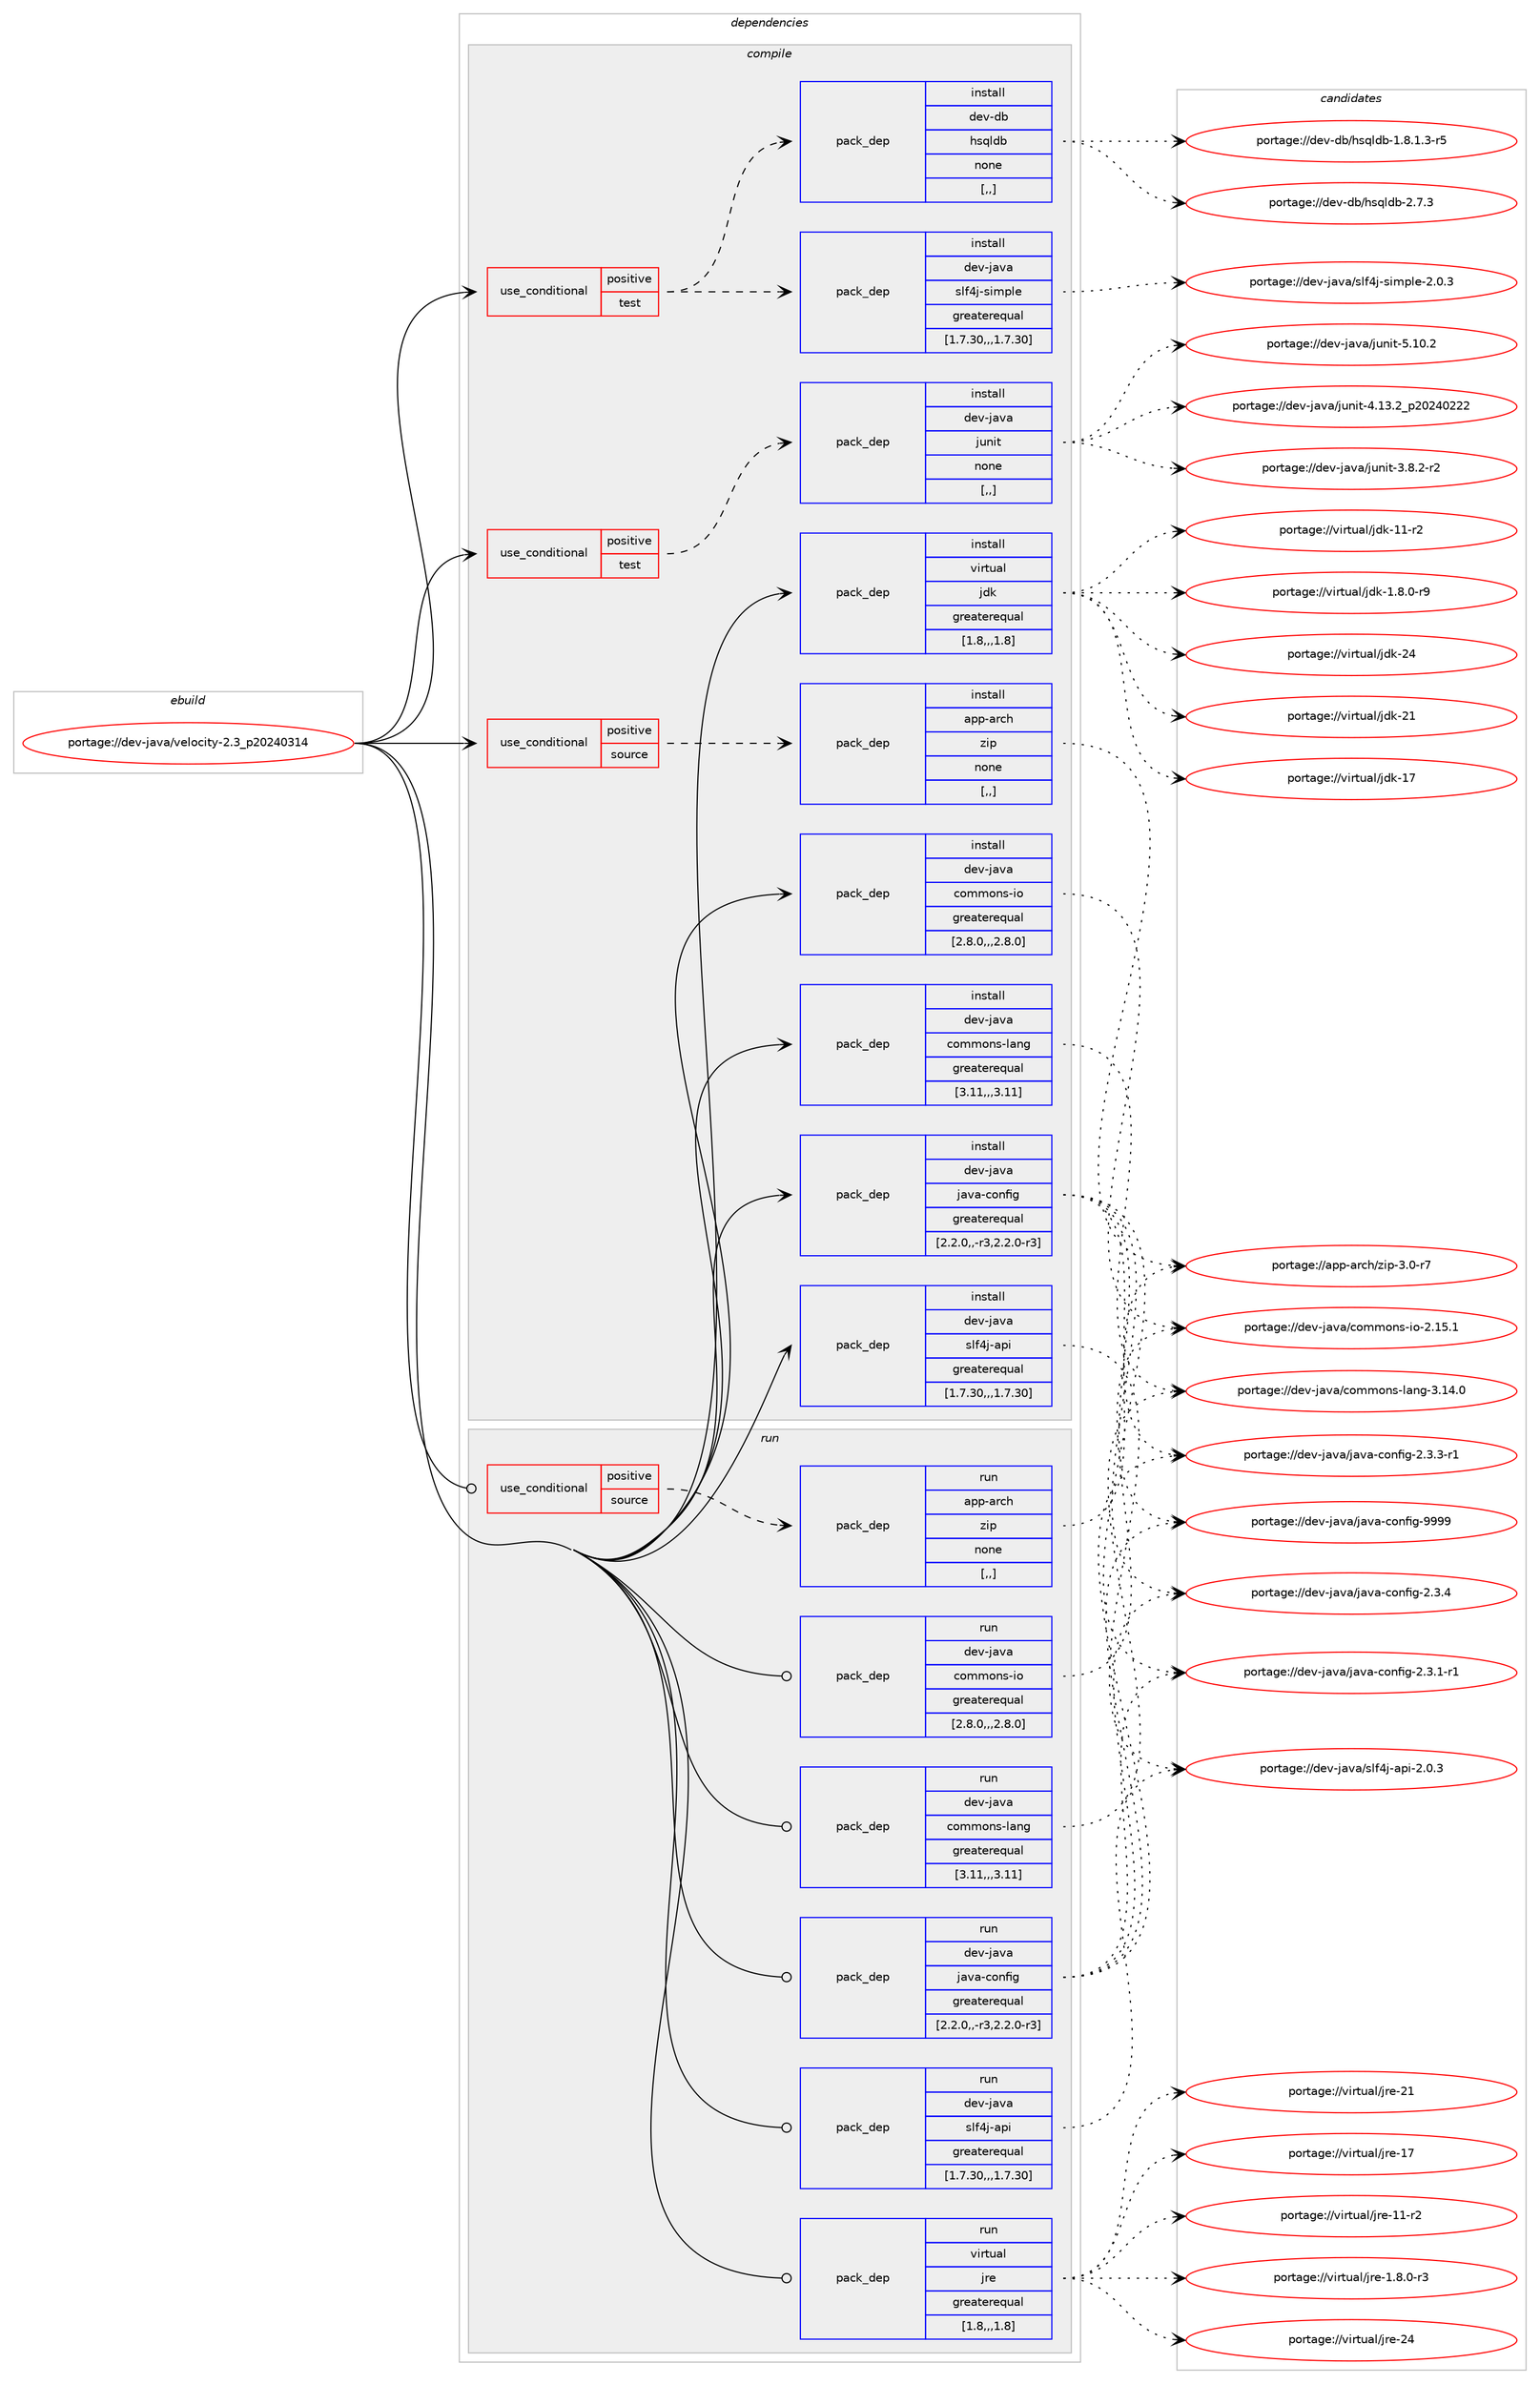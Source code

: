 digraph prolog {

# *************
# Graph options
# *************

newrank=true;
concentrate=true;
compound=true;
graph [rankdir=LR,fontname=Helvetica,fontsize=10,ranksep=1.5];#, ranksep=2.5, nodesep=0.2];
edge  [arrowhead=vee];
node  [fontname=Helvetica,fontsize=10];

# **********
# The ebuild
# **********

subgraph cluster_leftcol {
color=gray;
label=<<i>ebuild</i>>;
id [label="portage://dev-java/velocity-2.3_p20240314", color=red, width=4, href="../dev-java/velocity-2.3_p20240314.svg"];
}

# ****************
# The dependencies
# ****************

subgraph cluster_midcol {
color=gray;
label=<<i>dependencies</i>>;
subgraph cluster_compile {
fillcolor="#eeeeee";
style=filled;
label=<<i>compile</i>>;
subgraph cond22645 {
dependency98042 [label=<<TABLE BORDER="0" CELLBORDER="1" CELLSPACING="0" CELLPADDING="4"><TR><TD ROWSPAN="3" CELLPADDING="10">use_conditional</TD></TR><TR><TD>positive</TD></TR><TR><TD>source</TD></TR></TABLE>>, shape=none, color=red];
subgraph pack74329 {
dependency98043 [label=<<TABLE BORDER="0" CELLBORDER="1" CELLSPACING="0" CELLPADDING="4" WIDTH="220"><TR><TD ROWSPAN="6" CELLPADDING="30">pack_dep</TD></TR><TR><TD WIDTH="110">install</TD></TR><TR><TD>app-arch</TD></TR><TR><TD>zip</TD></TR><TR><TD>none</TD></TR><TR><TD>[,,]</TD></TR></TABLE>>, shape=none, color=blue];
}
dependency98042:e -> dependency98043:w [weight=20,style="dashed",arrowhead="vee"];
}
id:e -> dependency98042:w [weight=20,style="solid",arrowhead="vee"];
subgraph cond22646 {
dependency98044 [label=<<TABLE BORDER="0" CELLBORDER="1" CELLSPACING="0" CELLPADDING="4"><TR><TD ROWSPAN="3" CELLPADDING="10">use_conditional</TD></TR><TR><TD>positive</TD></TR><TR><TD>test</TD></TR></TABLE>>, shape=none, color=red];
subgraph pack74330 {
dependency98045 [label=<<TABLE BORDER="0" CELLBORDER="1" CELLSPACING="0" CELLPADDING="4" WIDTH="220"><TR><TD ROWSPAN="6" CELLPADDING="30">pack_dep</TD></TR><TR><TD WIDTH="110">install</TD></TR><TR><TD>dev-db</TD></TR><TR><TD>hsqldb</TD></TR><TR><TD>none</TD></TR><TR><TD>[,,]</TD></TR></TABLE>>, shape=none, color=blue];
}
dependency98044:e -> dependency98045:w [weight=20,style="dashed",arrowhead="vee"];
subgraph pack74331 {
dependency98046 [label=<<TABLE BORDER="0" CELLBORDER="1" CELLSPACING="0" CELLPADDING="4" WIDTH="220"><TR><TD ROWSPAN="6" CELLPADDING="30">pack_dep</TD></TR><TR><TD WIDTH="110">install</TD></TR><TR><TD>dev-java</TD></TR><TR><TD>slf4j-simple</TD></TR><TR><TD>greaterequal</TD></TR><TR><TD>[1.7.30,,,1.7.30]</TD></TR></TABLE>>, shape=none, color=blue];
}
dependency98044:e -> dependency98046:w [weight=20,style="dashed",arrowhead="vee"];
}
id:e -> dependency98044:w [weight=20,style="solid",arrowhead="vee"];
subgraph cond22647 {
dependency98047 [label=<<TABLE BORDER="0" CELLBORDER="1" CELLSPACING="0" CELLPADDING="4"><TR><TD ROWSPAN="3" CELLPADDING="10">use_conditional</TD></TR><TR><TD>positive</TD></TR><TR><TD>test</TD></TR></TABLE>>, shape=none, color=red];
subgraph pack74332 {
dependency98048 [label=<<TABLE BORDER="0" CELLBORDER="1" CELLSPACING="0" CELLPADDING="4" WIDTH="220"><TR><TD ROWSPAN="6" CELLPADDING="30">pack_dep</TD></TR><TR><TD WIDTH="110">install</TD></TR><TR><TD>dev-java</TD></TR><TR><TD>junit</TD></TR><TR><TD>none</TD></TR><TR><TD>[,,]</TD></TR></TABLE>>, shape=none, color=blue];
}
dependency98047:e -> dependency98048:w [weight=20,style="dashed",arrowhead="vee"];
}
id:e -> dependency98047:w [weight=20,style="solid",arrowhead="vee"];
subgraph pack74333 {
dependency98049 [label=<<TABLE BORDER="0" CELLBORDER="1" CELLSPACING="0" CELLPADDING="4" WIDTH="220"><TR><TD ROWSPAN="6" CELLPADDING="30">pack_dep</TD></TR><TR><TD WIDTH="110">install</TD></TR><TR><TD>dev-java</TD></TR><TR><TD>commons-io</TD></TR><TR><TD>greaterequal</TD></TR><TR><TD>[2.8.0,,,2.8.0]</TD></TR></TABLE>>, shape=none, color=blue];
}
id:e -> dependency98049:w [weight=20,style="solid",arrowhead="vee"];
subgraph pack74334 {
dependency98050 [label=<<TABLE BORDER="0" CELLBORDER="1" CELLSPACING="0" CELLPADDING="4" WIDTH="220"><TR><TD ROWSPAN="6" CELLPADDING="30">pack_dep</TD></TR><TR><TD WIDTH="110">install</TD></TR><TR><TD>dev-java</TD></TR><TR><TD>commons-lang</TD></TR><TR><TD>greaterequal</TD></TR><TR><TD>[3.11,,,3.11]</TD></TR></TABLE>>, shape=none, color=blue];
}
id:e -> dependency98050:w [weight=20,style="solid",arrowhead="vee"];
subgraph pack74335 {
dependency98051 [label=<<TABLE BORDER="0" CELLBORDER="1" CELLSPACING="0" CELLPADDING="4" WIDTH="220"><TR><TD ROWSPAN="6" CELLPADDING="30">pack_dep</TD></TR><TR><TD WIDTH="110">install</TD></TR><TR><TD>dev-java</TD></TR><TR><TD>java-config</TD></TR><TR><TD>greaterequal</TD></TR><TR><TD>[2.2.0,,-r3,2.2.0-r3]</TD></TR></TABLE>>, shape=none, color=blue];
}
id:e -> dependency98051:w [weight=20,style="solid",arrowhead="vee"];
subgraph pack74336 {
dependency98052 [label=<<TABLE BORDER="0" CELLBORDER="1" CELLSPACING="0" CELLPADDING="4" WIDTH="220"><TR><TD ROWSPAN="6" CELLPADDING="30">pack_dep</TD></TR><TR><TD WIDTH="110">install</TD></TR><TR><TD>dev-java</TD></TR><TR><TD>slf4j-api</TD></TR><TR><TD>greaterequal</TD></TR><TR><TD>[1.7.30,,,1.7.30]</TD></TR></TABLE>>, shape=none, color=blue];
}
id:e -> dependency98052:w [weight=20,style="solid",arrowhead="vee"];
subgraph pack74337 {
dependency98053 [label=<<TABLE BORDER="0" CELLBORDER="1" CELLSPACING="0" CELLPADDING="4" WIDTH="220"><TR><TD ROWSPAN="6" CELLPADDING="30">pack_dep</TD></TR><TR><TD WIDTH="110">install</TD></TR><TR><TD>virtual</TD></TR><TR><TD>jdk</TD></TR><TR><TD>greaterequal</TD></TR><TR><TD>[1.8,,,1.8]</TD></TR></TABLE>>, shape=none, color=blue];
}
id:e -> dependency98053:w [weight=20,style="solid",arrowhead="vee"];
}
subgraph cluster_compileandrun {
fillcolor="#eeeeee";
style=filled;
label=<<i>compile and run</i>>;
}
subgraph cluster_run {
fillcolor="#eeeeee";
style=filled;
label=<<i>run</i>>;
subgraph cond22648 {
dependency98054 [label=<<TABLE BORDER="0" CELLBORDER="1" CELLSPACING="0" CELLPADDING="4"><TR><TD ROWSPAN="3" CELLPADDING="10">use_conditional</TD></TR><TR><TD>positive</TD></TR><TR><TD>source</TD></TR></TABLE>>, shape=none, color=red];
subgraph pack74338 {
dependency98055 [label=<<TABLE BORDER="0" CELLBORDER="1" CELLSPACING="0" CELLPADDING="4" WIDTH="220"><TR><TD ROWSPAN="6" CELLPADDING="30">pack_dep</TD></TR><TR><TD WIDTH="110">run</TD></TR><TR><TD>app-arch</TD></TR><TR><TD>zip</TD></TR><TR><TD>none</TD></TR><TR><TD>[,,]</TD></TR></TABLE>>, shape=none, color=blue];
}
dependency98054:e -> dependency98055:w [weight=20,style="dashed",arrowhead="vee"];
}
id:e -> dependency98054:w [weight=20,style="solid",arrowhead="odot"];
subgraph pack74339 {
dependency98056 [label=<<TABLE BORDER="0" CELLBORDER="1" CELLSPACING="0" CELLPADDING="4" WIDTH="220"><TR><TD ROWSPAN="6" CELLPADDING="30">pack_dep</TD></TR><TR><TD WIDTH="110">run</TD></TR><TR><TD>dev-java</TD></TR><TR><TD>commons-io</TD></TR><TR><TD>greaterequal</TD></TR><TR><TD>[2.8.0,,,2.8.0]</TD></TR></TABLE>>, shape=none, color=blue];
}
id:e -> dependency98056:w [weight=20,style="solid",arrowhead="odot"];
subgraph pack74340 {
dependency98057 [label=<<TABLE BORDER="0" CELLBORDER="1" CELLSPACING="0" CELLPADDING="4" WIDTH="220"><TR><TD ROWSPAN="6" CELLPADDING="30">pack_dep</TD></TR><TR><TD WIDTH="110">run</TD></TR><TR><TD>dev-java</TD></TR><TR><TD>commons-lang</TD></TR><TR><TD>greaterequal</TD></TR><TR><TD>[3.11,,,3.11]</TD></TR></TABLE>>, shape=none, color=blue];
}
id:e -> dependency98057:w [weight=20,style="solid",arrowhead="odot"];
subgraph pack74341 {
dependency98058 [label=<<TABLE BORDER="0" CELLBORDER="1" CELLSPACING="0" CELLPADDING="4" WIDTH="220"><TR><TD ROWSPAN="6" CELLPADDING="30">pack_dep</TD></TR><TR><TD WIDTH="110">run</TD></TR><TR><TD>dev-java</TD></TR><TR><TD>java-config</TD></TR><TR><TD>greaterequal</TD></TR><TR><TD>[2.2.0,,-r3,2.2.0-r3]</TD></TR></TABLE>>, shape=none, color=blue];
}
id:e -> dependency98058:w [weight=20,style="solid",arrowhead="odot"];
subgraph pack74342 {
dependency98059 [label=<<TABLE BORDER="0" CELLBORDER="1" CELLSPACING="0" CELLPADDING="4" WIDTH="220"><TR><TD ROWSPAN="6" CELLPADDING="30">pack_dep</TD></TR><TR><TD WIDTH="110">run</TD></TR><TR><TD>dev-java</TD></TR><TR><TD>slf4j-api</TD></TR><TR><TD>greaterequal</TD></TR><TR><TD>[1.7.30,,,1.7.30]</TD></TR></TABLE>>, shape=none, color=blue];
}
id:e -> dependency98059:w [weight=20,style="solid",arrowhead="odot"];
subgraph pack74343 {
dependency98060 [label=<<TABLE BORDER="0" CELLBORDER="1" CELLSPACING="0" CELLPADDING="4" WIDTH="220"><TR><TD ROWSPAN="6" CELLPADDING="30">pack_dep</TD></TR><TR><TD WIDTH="110">run</TD></TR><TR><TD>virtual</TD></TR><TR><TD>jre</TD></TR><TR><TD>greaterequal</TD></TR><TR><TD>[1.8,,,1.8]</TD></TR></TABLE>>, shape=none, color=blue];
}
id:e -> dependency98060:w [weight=20,style="solid",arrowhead="odot"];
}
}

# **************
# The candidates
# **************

subgraph cluster_choices {
rank=same;
color=gray;
label=<<i>candidates</i>>;

subgraph choice74329 {
color=black;
nodesep=1;
choice9711211245971149910447122105112455146484511455 [label="portage://app-arch/zip-3.0-r7", color=red, width=4,href="../app-arch/zip-3.0-r7.svg"];
dependency98043:e -> choice9711211245971149910447122105112455146484511455:w [style=dotted,weight="100"];
}
subgraph choice74330 {
color=black;
nodesep=1;
choice10010111845100984710411511310810098455046554651 [label="portage://dev-db/hsqldb-2.7.3", color=red, width=4,href="../dev-db/hsqldb-2.7.3.svg"];
choice1001011184510098471041151131081009845494656464946514511453 [label="portage://dev-db/hsqldb-1.8.1.3-r5", color=red, width=4,href="../dev-db/hsqldb-1.8.1.3-r5.svg"];
dependency98045:e -> choice10010111845100984710411511310810098455046554651:w [style=dotted,weight="100"];
dependency98045:e -> choice1001011184510098471041151131081009845494656464946514511453:w [style=dotted,weight="100"];
}
subgraph choice74331 {
color=black;
nodesep=1;
choice100101118451069711897471151081025210645115105109112108101455046484651 [label="portage://dev-java/slf4j-simple-2.0.3", color=red, width=4,href="../dev-java/slf4j-simple-2.0.3.svg"];
dependency98046:e -> choice100101118451069711897471151081025210645115105109112108101455046484651:w [style=dotted,weight="100"];
}
subgraph choice74332 {
color=black;
nodesep=1;
choice1001011184510697118974710611711010511645534649484650 [label="portage://dev-java/junit-5.10.2", color=red, width=4,href="../dev-java/junit-5.10.2.svg"];
choice1001011184510697118974710611711010511645524649514650951125048505248505050 [label="portage://dev-java/junit-4.13.2_p20240222", color=red, width=4,href="../dev-java/junit-4.13.2_p20240222.svg"];
choice100101118451069711897471061171101051164551465646504511450 [label="portage://dev-java/junit-3.8.2-r2", color=red, width=4,href="../dev-java/junit-3.8.2-r2.svg"];
dependency98048:e -> choice1001011184510697118974710611711010511645534649484650:w [style=dotted,weight="100"];
dependency98048:e -> choice1001011184510697118974710611711010511645524649514650951125048505248505050:w [style=dotted,weight="100"];
dependency98048:e -> choice100101118451069711897471061171101051164551465646504511450:w [style=dotted,weight="100"];
}
subgraph choice74333 {
color=black;
nodesep=1;
choice10010111845106971189747991111091091111101154510511145504649534649 [label="portage://dev-java/commons-io-2.15.1", color=red, width=4,href="../dev-java/commons-io-2.15.1.svg"];
dependency98049:e -> choice10010111845106971189747991111091091111101154510511145504649534649:w [style=dotted,weight="100"];
}
subgraph choice74334 {
color=black;
nodesep=1;
choice1001011184510697118974799111109109111110115451089711010345514649524648 [label="portage://dev-java/commons-lang-3.14.0", color=red, width=4,href="../dev-java/commons-lang-3.14.0.svg"];
dependency98050:e -> choice1001011184510697118974799111109109111110115451089711010345514649524648:w [style=dotted,weight="100"];
}
subgraph choice74335 {
color=black;
nodesep=1;
choice10010111845106971189747106971189745991111101021051034557575757 [label="portage://dev-java/java-config-9999", color=red, width=4,href="../dev-java/java-config-9999.svg"];
choice1001011184510697118974710697118974599111110102105103455046514652 [label="portage://dev-java/java-config-2.3.4", color=red, width=4,href="../dev-java/java-config-2.3.4.svg"];
choice10010111845106971189747106971189745991111101021051034550465146514511449 [label="portage://dev-java/java-config-2.3.3-r1", color=red, width=4,href="../dev-java/java-config-2.3.3-r1.svg"];
choice10010111845106971189747106971189745991111101021051034550465146494511449 [label="portage://dev-java/java-config-2.3.1-r1", color=red, width=4,href="../dev-java/java-config-2.3.1-r1.svg"];
dependency98051:e -> choice10010111845106971189747106971189745991111101021051034557575757:w [style=dotted,weight="100"];
dependency98051:e -> choice1001011184510697118974710697118974599111110102105103455046514652:w [style=dotted,weight="100"];
dependency98051:e -> choice10010111845106971189747106971189745991111101021051034550465146514511449:w [style=dotted,weight="100"];
dependency98051:e -> choice10010111845106971189747106971189745991111101021051034550465146494511449:w [style=dotted,weight="100"];
}
subgraph choice74336 {
color=black;
nodesep=1;
choice10010111845106971189747115108102521064597112105455046484651 [label="portage://dev-java/slf4j-api-2.0.3", color=red, width=4,href="../dev-java/slf4j-api-2.0.3.svg"];
dependency98052:e -> choice10010111845106971189747115108102521064597112105455046484651:w [style=dotted,weight="100"];
}
subgraph choice74337 {
color=black;
nodesep=1;
choice1181051141161179710847106100107455052 [label="portage://virtual/jdk-24", color=red, width=4,href="../virtual/jdk-24.svg"];
choice1181051141161179710847106100107455049 [label="portage://virtual/jdk-21", color=red, width=4,href="../virtual/jdk-21.svg"];
choice1181051141161179710847106100107454955 [label="portage://virtual/jdk-17", color=red, width=4,href="../virtual/jdk-17.svg"];
choice11810511411611797108471061001074549494511450 [label="portage://virtual/jdk-11-r2", color=red, width=4,href="../virtual/jdk-11-r2.svg"];
choice11810511411611797108471061001074549465646484511457 [label="portage://virtual/jdk-1.8.0-r9", color=red, width=4,href="../virtual/jdk-1.8.0-r9.svg"];
dependency98053:e -> choice1181051141161179710847106100107455052:w [style=dotted,weight="100"];
dependency98053:e -> choice1181051141161179710847106100107455049:w [style=dotted,weight="100"];
dependency98053:e -> choice1181051141161179710847106100107454955:w [style=dotted,weight="100"];
dependency98053:e -> choice11810511411611797108471061001074549494511450:w [style=dotted,weight="100"];
dependency98053:e -> choice11810511411611797108471061001074549465646484511457:w [style=dotted,weight="100"];
}
subgraph choice74338 {
color=black;
nodesep=1;
choice9711211245971149910447122105112455146484511455 [label="portage://app-arch/zip-3.0-r7", color=red, width=4,href="../app-arch/zip-3.0-r7.svg"];
dependency98055:e -> choice9711211245971149910447122105112455146484511455:w [style=dotted,weight="100"];
}
subgraph choice74339 {
color=black;
nodesep=1;
choice10010111845106971189747991111091091111101154510511145504649534649 [label="portage://dev-java/commons-io-2.15.1", color=red, width=4,href="../dev-java/commons-io-2.15.1.svg"];
dependency98056:e -> choice10010111845106971189747991111091091111101154510511145504649534649:w [style=dotted,weight="100"];
}
subgraph choice74340 {
color=black;
nodesep=1;
choice1001011184510697118974799111109109111110115451089711010345514649524648 [label="portage://dev-java/commons-lang-3.14.0", color=red, width=4,href="../dev-java/commons-lang-3.14.0.svg"];
dependency98057:e -> choice1001011184510697118974799111109109111110115451089711010345514649524648:w [style=dotted,weight="100"];
}
subgraph choice74341 {
color=black;
nodesep=1;
choice10010111845106971189747106971189745991111101021051034557575757 [label="portage://dev-java/java-config-9999", color=red, width=4,href="../dev-java/java-config-9999.svg"];
choice1001011184510697118974710697118974599111110102105103455046514652 [label="portage://dev-java/java-config-2.3.4", color=red, width=4,href="../dev-java/java-config-2.3.4.svg"];
choice10010111845106971189747106971189745991111101021051034550465146514511449 [label="portage://dev-java/java-config-2.3.3-r1", color=red, width=4,href="../dev-java/java-config-2.3.3-r1.svg"];
choice10010111845106971189747106971189745991111101021051034550465146494511449 [label="portage://dev-java/java-config-2.3.1-r1", color=red, width=4,href="../dev-java/java-config-2.3.1-r1.svg"];
dependency98058:e -> choice10010111845106971189747106971189745991111101021051034557575757:w [style=dotted,weight="100"];
dependency98058:e -> choice1001011184510697118974710697118974599111110102105103455046514652:w [style=dotted,weight="100"];
dependency98058:e -> choice10010111845106971189747106971189745991111101021051034550465146514511449:w [style=dotted,weight="100"];
dependency98058:e -> choice10010111845106971189747106971189745991111101021051034550465146494511449:w [style=dotted,weight="100"];
}
subgraph choice74342 {
color=black;
nodesep=1;
choice10010111845106971189747115108102521064597112105455046484651 [label="portage://dev-java/slf4j-api-2.0.3", color=red, width=4,href="../dev-java/slf4j-api-2.0.3.svg"];
dependency98059:e -> choice10010111845106971189747115108102521064597112105455046484651:w [style=dotted,weight="100"];
}
subgraph choice74343 {
color=black;
nodesep=1;
choice1181051141161179710847106114101455052 [label="portage://virtual/jre-24", color=red, width=4,href="../virtual/jre-24.svg"];
choice1181051141161179710847106114101455049 [label="portage://virtual/jre-21", color=red, width=4,href="../virtual/jre-21.svg"];
choice1181051141161179710847106114101454955 [label="portage://virtual/jre-17", color=red, width=4,href="../virtual/jre-17.svg"];
choice11810511411611797108471061141014549494511450 [label="portage://virtual/jre-11-r2", color=red, width=4,href="../virtual/jre-11-r2.svg"];
choice11810511411611797108471061141014549465646484511451 [label="portage://virtual/jre-1.8.0-r3", color=red, width=4,href="../virtual/jre-1.8.0-r3.svg"];
dependency98060:e -> choice1181051141161179710847106114101455052:w [style=dotted,weight="100"];
dependency98060:e -> choice1181051141161179710847106114101455049:w [style=dotted,weight="100"];
dependency98060:e -> choice1181051141161179710847106114101454955:w [style=dotted,weight="100"];
dependency98060:e -> choice11810511411611797108471061141014549494511450:w [style=dotted,weight="100"];
dependency98060:e -> choice11810511411611797108471061141014549465646484511451:w [style=dotted,weight="100"];
}
}

}
